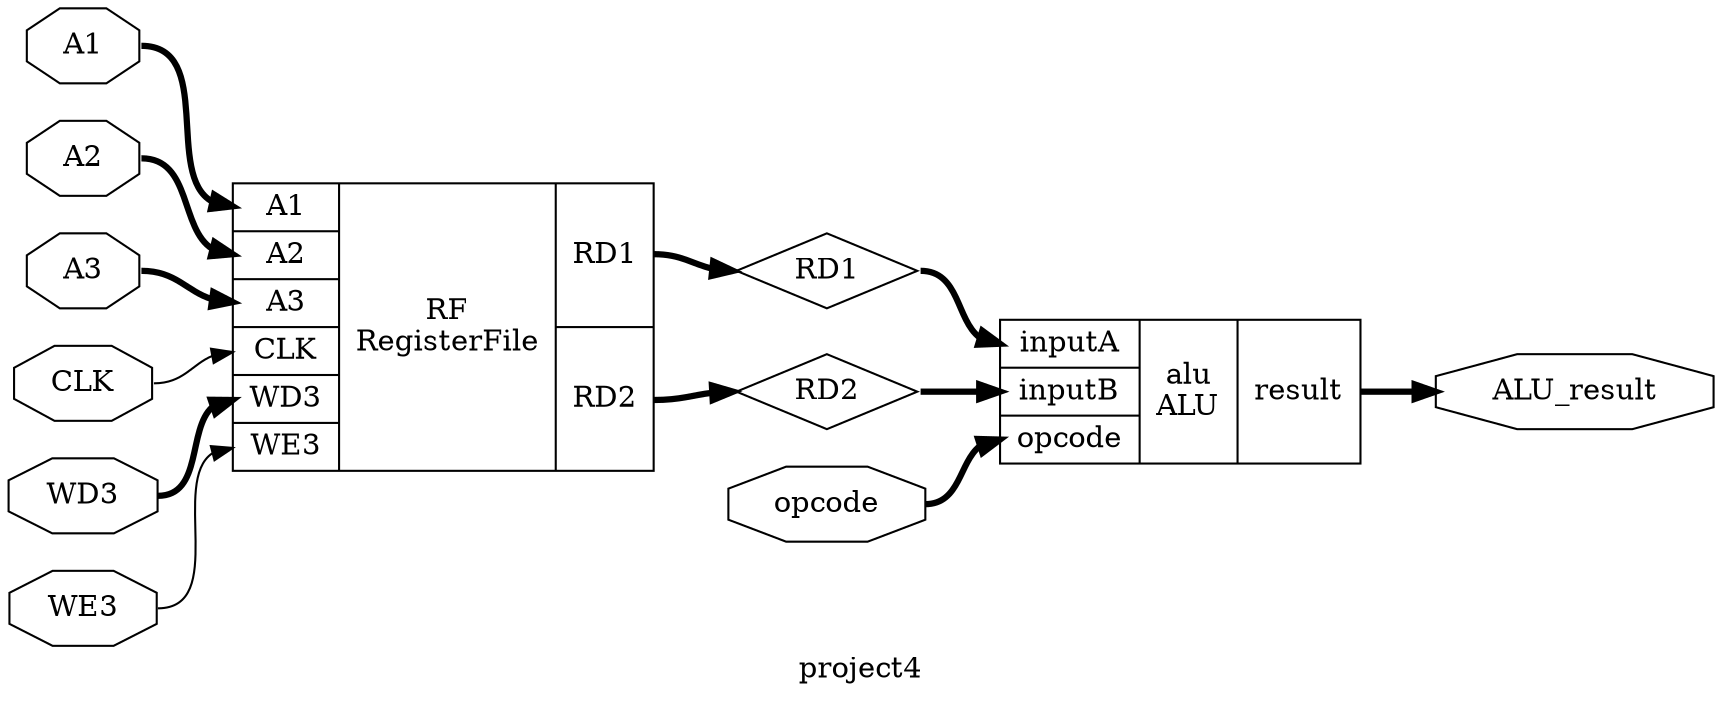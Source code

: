 digraph "project4" {
label="project4";
rankdir="LR";
remincross=true;
n1 [ shape=diamond, label="RD2", color="black", fontcolor="black" ];
n2 [ shape=diamond, label="RD1", color="black", fontcolor="black" ];
n3 [ shape=octagon, label="ALU_result", color="black", fontcolor="black" ];
n4 [ shape=octagon, label="opcode", color="black", fontcolor="black" ];
n5 [ shape=octagon, label="WD3", color="black", fontcolor="black" ];
n6 [ shape=octagon, label="A3", color="black", fontcolor="black" ];
n7 [ shape=octagon, label="A2", color="black", fontcolor="black" ];
n8 [ shape=octagon, label="A1", color="black", fontcolor="black" ];
n9 [ shape=octagon, label="WE3", color="black", fontcolor="black" ];
n10 [ shape=octagon, label="CLK", color="black", fontcolor="black" ];
c14 [ shape=record, label="{{<p11> inputA|<p12> inputB|<p4> opcode}|alu\nALU|{<p13> result}}",  ];
c15 [ shape=record, label="{{<p8> A1|<p7> A2|<p6> A3|<p10> CLK|<p5> WD3|<p9> WE3}|RF\nRegisterFile|{<p2> RD1|<p1> RD2}}",  ];
c15:p1:e -> n1:w [color="black", fontcolor="black", style="setlinewidth(3)", label=""];
n1:e -> c14:p12:w [color="black", fontcolor="black", style="setlinewidth(3)", label=""];
n10:e -> c15:p10:w [color="black", fontcolor="black", label=""];
c15:p2:e -> n2:w [color="black", fontcolor="black", style="setlinewidth(3)", label=""];
n2:e -> c14:p11:w [color="black", fontcolor="black", style="setlinewidth(3)", label=""];
c14:p13:e -> n3:w [color="black", fontcolor="black", style="setlinewidth(3)", label=""];
n4:e -> c14:p4:w [color="black", fontcolor="black", style="setlinewidth(3)", label=""];
n5:e -> c15:p5:w [color="black", fontcolor="black", style="setlinewidth(3)", label=""];
n6:e -> c15:p6:w [color="black", fontcolor="black", style="setlinewidth(3)", label=""];
n7:e -> c15:p7:w [color="black", fontcolor="black", style="setlinewidth(3)", label=""];
n8:e -> c15:p8:w [color="black", fontcolor="black", style="setlinewidth(3)", label=""];
n9:e -> c15:p9:w [color="black", fontcolor="black", label=""];
}
